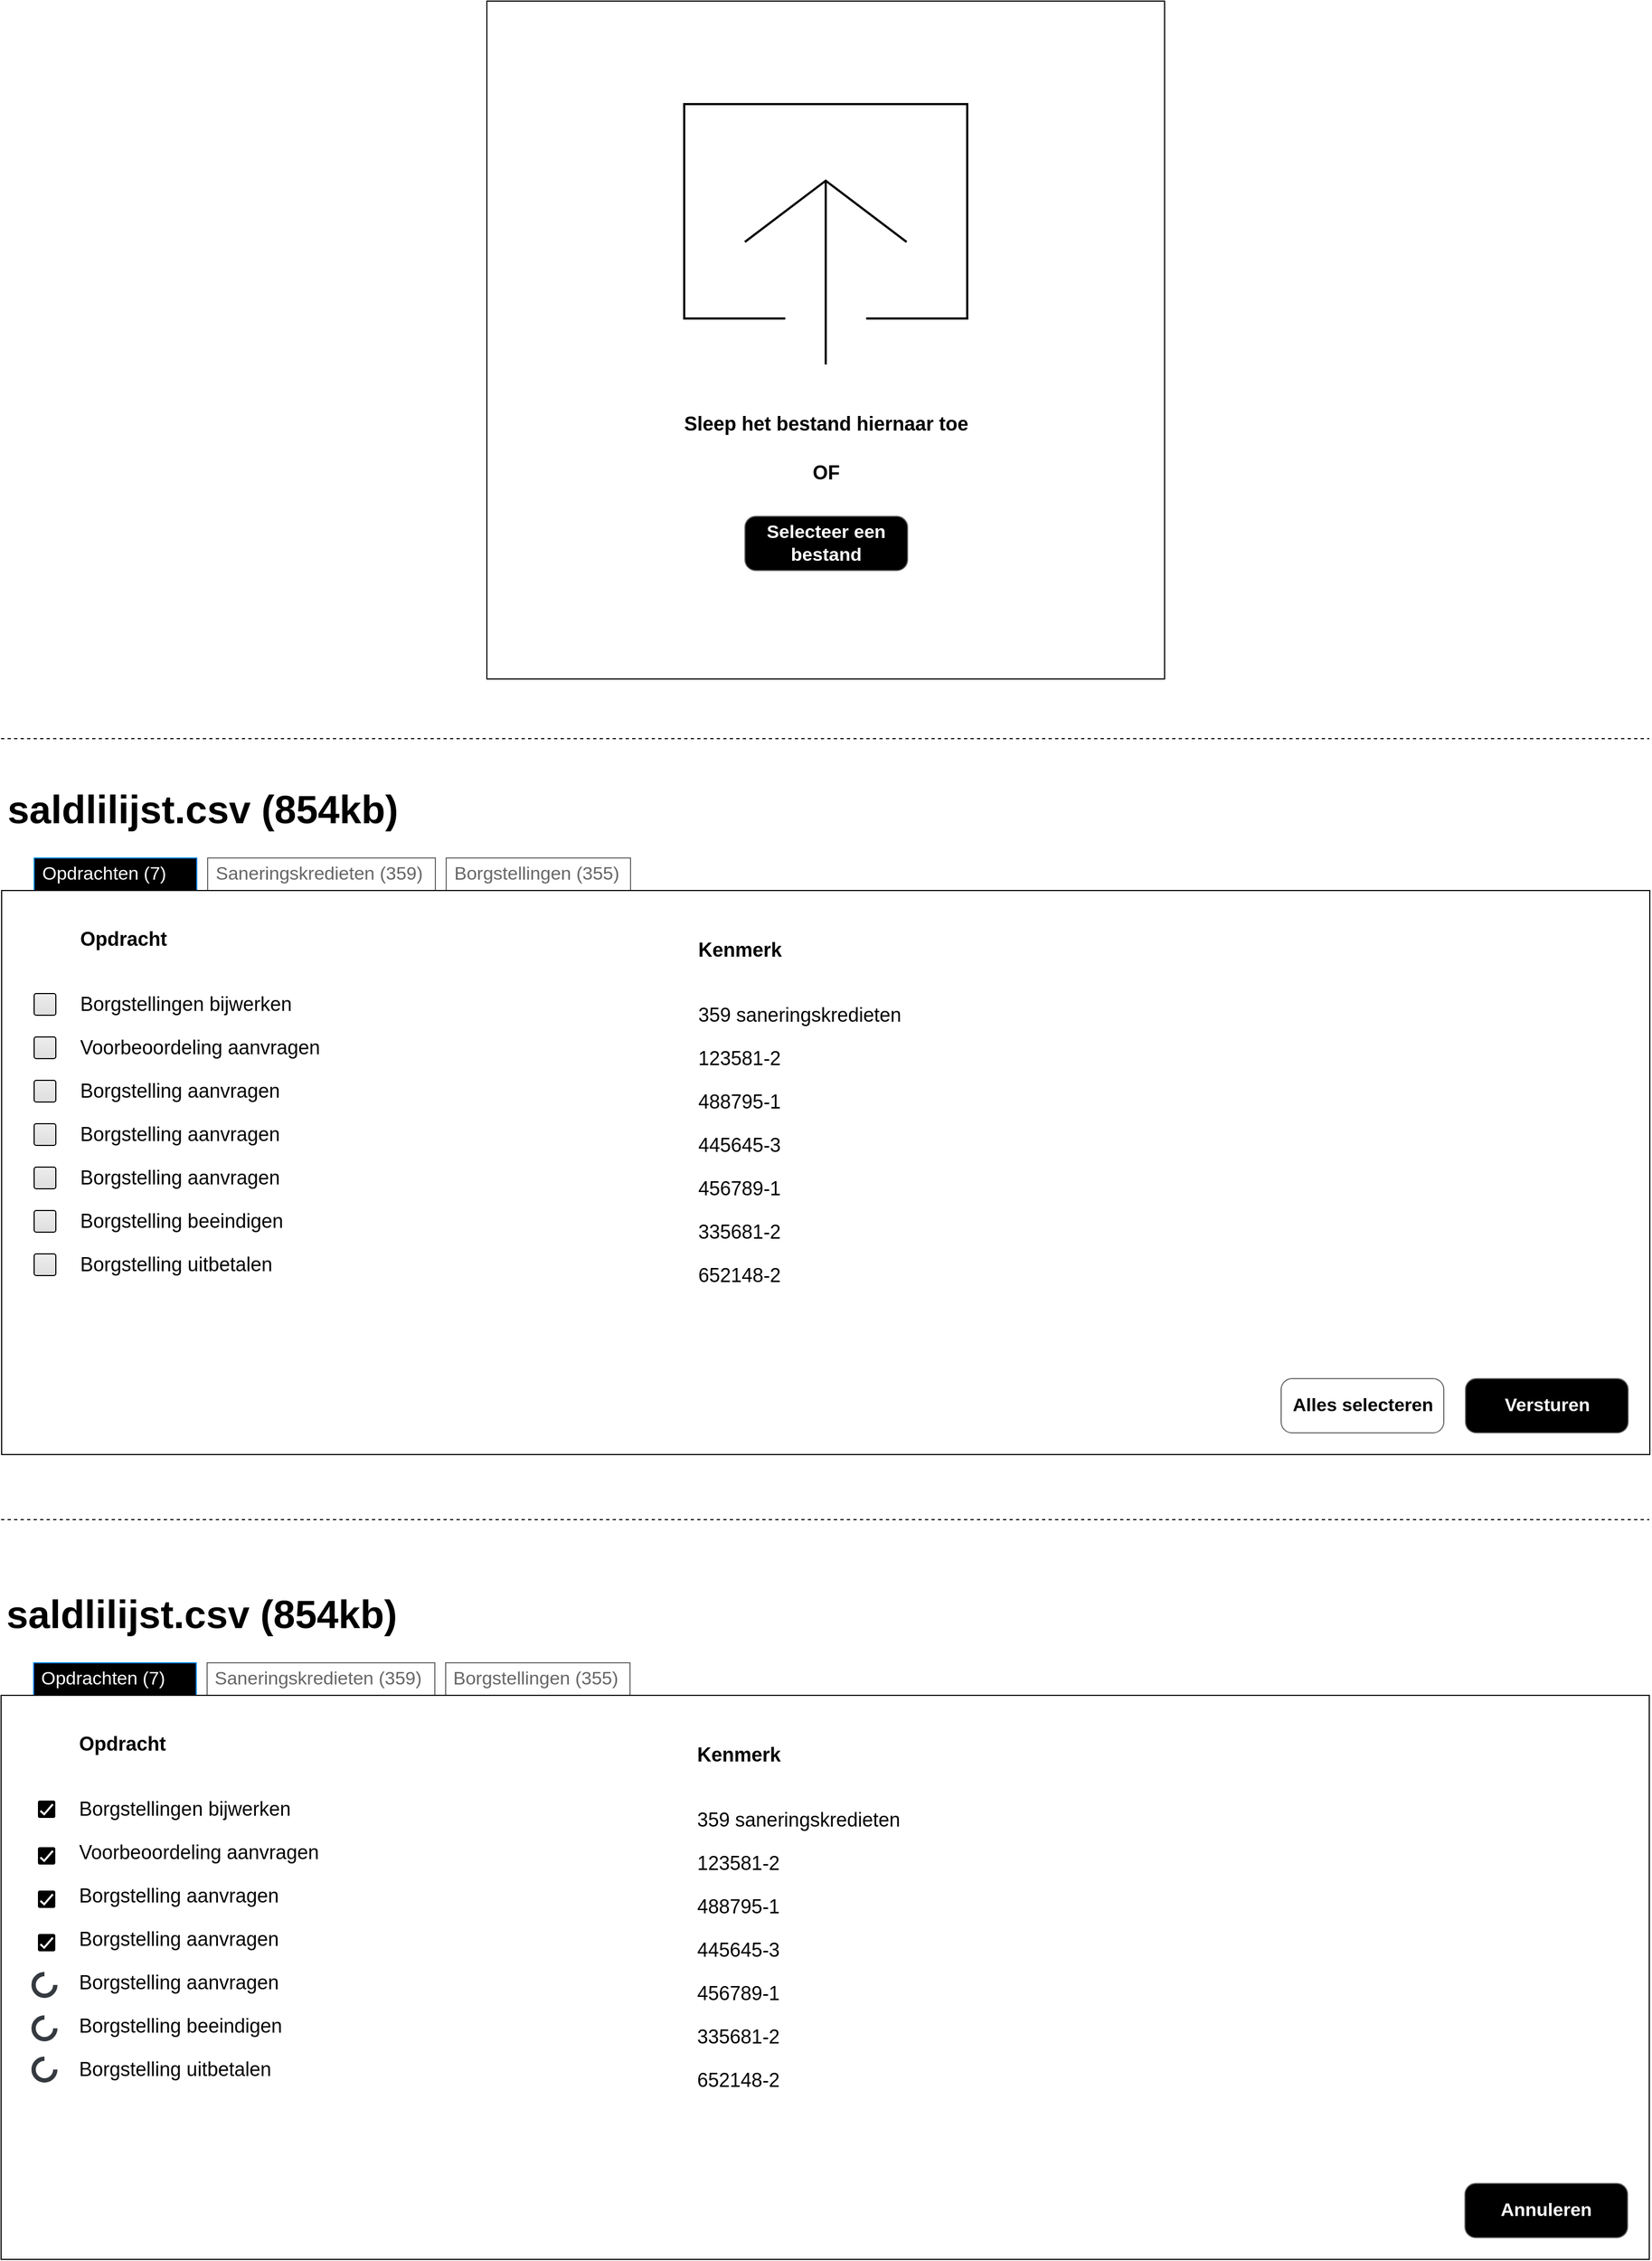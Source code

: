 <mxfile version="17.4.2" type="device"><diagram id="e4IfFJVv7zucdPApFURS" name="scherm"><mxGraphModel dx="3342" dy="1985" grid="1" gridSize="10" guides="1" tooltips="1" connect="1" arrows="1" fold="1" page="1" pageScale="1" pageWidth="1600" pageHeight="2200" math="0" shadow="0"><root><mxCell id="0"/><mxCell id="1" style="locked=1;" parent="0"/><object label="ui" id="9mNf74OMPDDbDjeafUrl-1"><mxCell style="" parent="0"/></object><mxCell id="NTjvxClBsi0WHWYHRgHP-1" value="" style="group" parent="9mNf74OMPDDbDjeafUrl-1" vertex="1" connectable="0"><mxGeometry x="488" y="40" width="625" height="625" as="geometry"/></mxCell><UserObject label="" id="9mNf74OMPDDbDjeafUrl-5"><mxCell style="whiteSpace=wrap;html=1;aspect=fixed;strokeColor=#000000;" parent="NTjvxClBsi0WHWYHRgHP-1" vertex="1"><mxGeometry width="625" height="625" as="geometry"/></mxCell></UserObject><mxCell id="9mNf74OMPDDbDjeafUrl-4" value="" style="html=1;verticalLabelPosition=bottom;align=center;labelBackgroundColor=#ffffff;verticalAlign=top;strokeWidth=2;strokeColor=#000000;shadow=0;dashed=0;shape=mxgraph.ios7.icons.up;" parent="NTjvxClBsi0WHWYHRgHP-1" vertex="1"><mxGeometry x="182" y="95" width="261" height="240" as="geometry"/></mxCell><mxCell id="9mNf74OMPDDbDjeafUrl-8" value="&lt;h1&gt;&lt;font style=&quot;font-size: 18px&quot;&gt;Sleep het bestand hiernaar toe&lt;/font&gt;&lt;/h1&gt;&lt;h1&gt;&lt;font style=&quot;font-size: 18px&quot;&gt;OF&lt;/font&gt;&lt;/h1&gt;" style="text;html=1;strokeColor=none;fillColor=none;align=center;verticalAlign=middle;whiteSpace=wrap;rounded=0;" parent="NTjvxClBsi0WHWYHRgHP-1" vertex="1"><mxGeometry x="62.5" y="365" width="500" height="90" as="geometry"/></mxCell><mxCell id="9mNf74OMPDDbDjeafUrl-9" value="Selecteer een bestand" style="strokeWidth=1;shadow=0;dashed=0;align=center;html=1;shape=mxgraph.mockup.buttons.button;strokeColor=#666666;fontColor=#ffffff;mainText=;buttonStyle=round;fontSize=17;fontStyle=1;fillColor=#000000;whiteSpace=wrap;fontFamily=Helvetica;" parent="NTjvxClBsi0WHWYHRgHP-1" vertex="1"><mxGeometry x="238" y="475" width="150" height="50" as="geometry"/></mxCell><mxCell id="jeGlVS-qpbr-wrthI1t8-1" value="" style="group" parent="9mNf74OMPDDbDjeafUrl-1" vertex="1" connectable="0"><mxGeometry x="40.5" y="750" width="1520" height="630" as="geometry"/></mxCell><mxCell id="jeGlVS-qpbr-wrthI1t8-2" value="" style="group" parent="jeGlVS-qpbr-wrthI1t8-1" vertex="1" connectable="0"><mxGeometry y="80" width="1520" height="550" as="geometry"/></mxCell><mxCell id="jeGlVS-qpbr-wrthI1t8-3" value="Saneringskredieten (359)" style="strokeWidth=1;shadow=0;dashed=0;align=center;html=1;shape=mxgraph.mockup.forms.uRect;fontSize=17;fontColor=#666666;align=left;spacingLeft=5;strokeColor=#666666;fontFamily=Helvetica;" parent="jeGlVS-qpbr-wrthI1t8-2" vertex="1"><mxGeometry x="190" width="210" height="30" as="geometry"/></mxCell><mxCell id="jeGlVS-qpbr-wrthI1t8-4" value="Opdrachten (7)" style="strokeWidth=1;shadow=0;dashed=0;align=center;html=1;shape=mxgraph.mockup.forms.uRect;fontSize=17;fontColor=#ffffff;align=left;spacingLeft=5;strokeColor=#008cff;fillColor=#000000;fontFamily=Helvetica;" parent="jeGlVS-qpbr-wrthI1t8-2" vertex="1"><mxGeometry x="30" width="150" height="30" as="geometry"/></mxCell><mxCell id="jeGlVS-qpbr-wrthI1t8-5" value="Borgstellingen (355)" style="strokeWidth=1;shadow=0;dashed=0;align=center;html=1;shape=mxgraph.mockup.forms.uRect;fontSize=17;fontColor=#666666;align=left;spacingLeft=5;strokeColor=#666666;fontFamily=Helvetica;" parent="jeGlVS-qpbr-wrthI1t8-2" vertex="1"><mxGeometry x="410" width="170" height="30" as="geometry"/></mxCell><mxCell id="jeGlVS-qpbr-wrthI1t8-6" value="" style="rounded=0;whiteSpace=wrap;html=1;fontFamily=Helvetica;fontSize=18;strokeColor=#000000;" parent="jeGlVS-qpbr-wrthI1t8-2" vertex="1"><mxGeometry y="30" width="1520" height="520" as="geometry"/></mxCell><mxCell id="jeGlVS-qpbr-wrthI1t8-7" value="&lt;h1&gt;saldlilijst.csv (854kb)&lt;/h1&gt;" style="text;html=1;strokeColor=none;fillColor=none;spacing=5;spacingTop=-20;whiteSpace=wrap;overflow=hidden;rounded=0;fontFamily=Helvetica;fontSize=18;" parent="jeGlVS-qpbr-wrthI1t8-1" vertex="1"><mxGeometry width="1030" height="80" as="geometry"/></mxCell><mxCell id="jeGlVS-qpbr-wrthI1t8-8" value="" style="group" parent="jeGlVS-qpbr-wrthI1t8-1" vertex="1" connectable="0"><mxGeometry x="30" y="360" width="710" height="40" as="geometry"/></mxCell><mxCell id="jeGlVS-qpbr-wrthI1t8-9" value="" style="html=1;shadow=0;dashed=0;shape=mxgraph.bootstrap.checkbox2;labelPosition=right;verticalLabelPosition=middle;align=left;verticalAlign=middle;gradientColor=#DEDEDE;fillColor=#EDEDED;checked=0;spacing=5;checkedFill=#0085FC;checkedStroke=#ffffff;sketch=0;fontFamily=Helvetica;fontSize=18;strokeColor=#000000;" parent="jeGlVS-qpbr-wrthI1t8-8" vertex="1"><mxGeometry y="5" width="20" height="20" as="geometry"/></mxCell><mxCell id="jeGlVS-qpbr-wrthI1t8-10" value="Borgstelling aanvragen" style="text;html=1;strokeColor=none;fillColor=none;align=left;verticalAlign=middle;whiteSpace=wrap;rounded=0;fontFamily=Helvetica;fontSize=18;" parent="jeGlVS-qpbr-wrthI1t8-8" vertex="1"><mxGeometry x="40" width="330" height="30" as="geometry"/></mxCell><mxCell id="jeGlVS-qpbr-wrthI1t8-11" value="456789-1" style="text;html=1;strokeColor=none;fillColor=none;align=left;verticalAlign=middle;whiteSpace=wrap;rounded=0;fontFamily=Helvetica;fontSize=18;" parent="jeGlVS-qpbr-wrthI1t8-8" vertex="1"><mxGeometry x="610" y="10" width="100" height="30" as="geometry"/></mxCell><mxCell id="jeGlVS-qpbr-wrthI1t8-12" value="" style="group" parent="jeGlVS-qpbr-wrthI1t8-1" vertex="1" connectable="0"><mxGeometry x="70" y="140" width="670" height="40" as="geometry"/></mxCell><mxCell id="jeGlVS-qpbr-wrthI1t8-13" value="&lt;b&gt;Opdracht&lt;/b&gt;" style="text;html=1;strokeColor=none;fillColor=none;align=left;verticalAlign=middle;whiteSpace=wrap;rounded=0;fontFamily=Helvetica;fontSize=18;" parent="jeGlVS-qpbr-wrthI1t8-12" vertex="1"><mxGeometry width="330" height="30" as="geometry"/></mxCell><mxCell id="jeGlVS-qpbr-wrthI1t8-14" value="&lt;b&gt;Kenmerk&lt;/b&gt;" style="text;html=1;strokeColor=none;fillColor=none;align=left;verticalAlign=middle;whiteSpace=wrap;rounded=0;fontFamily=Helvetica;fontSize=18;" parent="jeGlVS-qpbr-wrthI1t8-12" vertex="1"><mxGeometry x="570" y="10" width="100" height="30" as="geometry"/></mxCell><mxCell id="jeGlVS-qpbr-wrthI1t8-15" value="" style="group" parent="jeGlVS-qpbr-wrthI1t8-1" vertex="1" connectable="0"><mxGeometry x="30" y="240" width="710" height="40" as="geometry"/></mxCell><mxCell id="jeGlVS-qpbr-wrthI1t8-16" value="" style="html=1;shadow=0;dashed=0;shape=mxgraph.bootstrap.checkbox2;labelPosition=right;verticalLabelPosition=middle;align=left;verticalAlign=middle;gradientColor=#DEDEDE;fillColor=#EDEDED;checked=0;spacing=5;checkedFill=#0085FC;checkedStroke=#ffffff;sketch=0;fontFamily=Helvetica;fontSize=18;strokeColor=#000000;" parent="jeGlVS-qpbr-wrthI1t8-15" vertex="1"><mxGeometry y="5" width="20" height="20" as="geometry"/></mxCell><mxCell id="jeGlVS-qpbr-wrthI1t8-17" value="Voorbeoordeling aanvragen" style="text;html=1;strokeColor=none;fillColor=none;align=left;verticalAlign=middle;whiteSpace=wrap;rounded=0;fontFamily=Helvetica;fontSize=18;" parent="jeGlVS-qpbr-wrthI1t8-15" vertex="1"><mxGeometry x="40" width="330" height="30" as="geometry"/></mxCell><mxCell id="jeGlVS-qpbr-wrthI1t8-18" value="123581-2" style="text;html=1;strokeColor=none;fillColor=none;align=left;verticalAlign=middle;whiteSpace=wrap;rounded=0;fontFamily=Helvetica;fontSize=18;" parent="jeGlVS-qpbr-wrthI1t8-15" vertex="1"><mxGeometry x="610" y="10" width="100" height="30" as="geometry"/></mxCell><mxCell id="jeGlVS-qpbr-wrthI1t8-19" value="" style="group" parent="jeGlVS-qpbr-wrthI1t8-1" vertex="1" connectable="0"><mxGeometry x="30" y="280" width="710" height="40" as="geometry"/></mxCell><mxCell id="jeGlVS-qpbr-wrthI1t8-20" value="" style="html=1;shadow=0;dashed=0;shape=mxgraph.bootstrap.checkbox2;labelPosition=right;verticalLabelPosition=middle;align=left;verticalAlign=middle;gradientColor=#DEDEDE;fillColor=#EDEDED;checked=0;spacing=5;checkedFill=#0085FC;checkedStroke=#ffffff;sketch=0;fontFamily=Helvetica;fontSize=18;strokeColor=#000000;" parent="jeGlVS-qpbr-wrthI1t8-19" vertex="1"><mxGeometry y="5" width="20" height="20" as="geometry"/></mxCell><mxCell id="jeGlVS-qpbr-wrthI1t8-21" value="Borgstelling aanvragen" style="text;html=1;strokeColor=none;fillColor=none;align=left;verticalAlign=middle;whiteSpace=wrap;rounded=0;fontFamily=Helvetica;fontSize=18;" parent="jeGlVS-qpbr-wrthI1t8-19" vertex="1"><mxGeometry x="40" width="330" height="30" as="geometry"/></mxCell><mxCell id="jeGlVS-qpbr-wrthI1t8-22" value="488795-1" style="text;html=1;strokeColor=none;fillColor=none;align=left;verticalAlign=middle;whiteSpace=wrap;rounded=0;fontFamily=Helvetica;fontSize=18;" parent="jeGlVS-qpbr-wrthI1t8-19" vertex="1"><mxGeometry x="610" y="10" width="100" height="30" as="geometry"/></mxCell><mxCell id="jeGlVS-qpbr-wrthI1t8-23" value="" style="group" parent="jeGlVS-qpbr-wrthI1t8-1" vertex="1" connectable="0"><mxGeometry x="30" y="200" width="820" height="40" as="geometry"/></mxCell><mxCell id="jeGlVS-qpbr-wrthI1t8-24" value="" style="html=1;shadow=0;dashed=0;shape=mxgraph.bootstrap.checkbox2;labelPosition=right;verticalLabelPosition=middle;align=left;verticalAlign=middle;gradientColor=#DEDEDE;fillColor=#EDEDED;checked=0;spacing=5;checkedFill=#0085FC;checkedStroke=#ffffff;sketch=0;fontFamily=Helvetica;fontSize=18;strokeColor=#000000;" parent="jeGlVS-qpbr-wrthI1t8-23" vertex="1"><mxGeometry y="5" width="20" height="20" as="geometry"/></mxCell><mxCell id="jeGlVS-qpbr-wrthI1t8-25" value="Borgstellingen bijwerken" style="text;html=1;strokeColor=none;fillColor=none;align=left;verticalAlign=middle;whiteSpace=wrap;rounded=0;fontFamily=Helvetica;fontSize=18;" parent="jeGlVS-qpbr-wrthI1t8-23" vertex="1"><mxGeometry x="40" width="330" height="30" as="geometry"/></mxCell><mxCell id="jeGlVS-qpbr-wrthI1t8-26" value="359 saneringskredieten" style="text;html=1;strokeColor=none;fillColor=none;align=left;verticalAlign=middle;whiteSpace=wrap;rounded=0;fontFamily=Helvetica;fontSize=18;" parent="jeGlVS-qpbr-wrthI1t8-23" vertex="1"><mxGeometry x="610" y="10" width="210" height="30" as="geometry"/></mxCell><mxCell id="jeGlVS-qpbr-wrthI1t8-27" value="" style="group" parent="jeGlVS-qpbr-wrthI1t8-1" vertex="1" connectable="0"><mxGeometry x="30" y="400" width="710" height="40" as="geometry"/></mxCell><mxCell id="jeGlVS-qpbr-wrthI1t8-28" value="" style="html=1;shadow=0;dashed=0;shape=mxgraph.bootstrap.checkbox2;labelPosition=right;verticalLabelPosition=middle;align=left;verticalAlign=middle;gradientColor=#DEDEDE;fillColor=#EDEDED;checked=0;spacing=5;checkedFill=#0085FC;checkedStroke=#ffffff;sketch=0;fontFamily=Helvetica;fontSize=18;strokeColor=#000000;" parent="jeGlVS-qpbr-wrthI1t8-27" vertex="1"><mxGeometry y="5" width="20" height="20" as="geometry"/></mxCell><mxCell id="jeGlVS-qpbr-wrthI1t8-29" value="Borgstelling beeindigen" style="text;html=1;strokeColor=none;fillColor=none;align=left;verticalAlign=middle;whiteSpace=wrap;rounded=0;fontFamily=Helvetica;fontSize=18;" parent="jeGlVS-qpbr-wrthI1t8-27" vertex="1"><mxGeometry x="40" width="330" height="30" as="geometry"/></mxCell><mxCell id="jeGlVS-qpbr-wrthI1t8-30" value="335681-2" style="text;html=1;strokeColor=none;fillColor=none;align=left;verticalAlign=middle;whiteSpace=wrap;rounded=0;fontFamily=Helvetica;fontSize=18;" parent="jeGlVS-qpbr-wrthI1t8-27" vertex="1"><mxGeometry x="610" y="10" width="100" height="30" as="geometry"/></mxCell><mxCell id="jeGlVS-qpbr-wrthI1t8-31" value="" style="group" parent="jeGlVS-qpbr-wrthI1t8-1" vertex="1" connectable="0"><mxGeometry x="30" y="440" width="710" height="40" as="geometry"/></mxCell><mxCell id="jeGlVS-qpbr-wrthI1t8-32" value="" style="html=1;shadow=0;dashed=0;shape=mxgraph.bootstrap.checkbox2;labelPosition=right;verticalLabelPosition=middle;align=left;verticalAlign=middle;gradientColor=#DEDEDE;fillColor=#EDEDED;checked=0;spacing=5;checkedFill=#0085FC;checkedStroke=#ffffff;sketch=0;fontFamily=Helvetica;fontSize=18;strokeColor=#000000;" parent="jeGlVS-qpbr-wrthI1t8-31" vertex="1"><mxGeometry y="5" width="20" height="20" as="geometry"/></mxCell><mxCell id="jeGlVS-qpbr-wrthI1t8-33" value="Borgstelling uitbetalen" style="text;html=1;strokeColor=none;fillColor=none;align=left;verticalAlign=middle;whiteSpace=wrap;rounded=0;fontFamily=Helvetica;fontSize=18;" parent="jeGlVS-qpbr-wrthI1t8-31" vertex="1"><mxGeometry x="40" width="330" height="30" as="geometry"/></mxCell><mxCell id="jeGlVS-qpbr-wrthI1t8-34" value="652148-2" style="text;html=1;strokeColor=none;fillColor=none;align=left;verticalAlign=middle;whiteSpace=wrap;rounded=0;fontFamily=Helvetica;fontSize=18;" parent="jeGlVS-qpbr-wrthI1t8-31" vertex="1"><mxGeometry x="610" y="10" width="100" height="30" as="geometry"/></mxCell><mxCell id="jeGlVS-qpbr-wrthI1t8-35" value="" style="group" parent="jeGlVS-qpbr-wrthI1t8-1" vertex="1" connectable="0"><mxGeometry x="30" y="320" width="710" height="40" as="geometry"/></mxCell><mxCell id="jeGlVS-qpbr-wrthI1t8-36" value="" style="html=1;shadow=0;dashed=0;shape=mxgraph.bootstrap.checkbox2;labelPosition=right;verticalLabelPosition=middle;align=left;verticalAlign=middle;gradientColor=#DEDEDE;fillColor=#EDEDED;checked=0;spacing=5;checkedFill=#0085FC;checkedStroke=#ffffff;sketch=0;fontFamily=Helvetica;fontSize=18;strokeColor=#000000;" parent="jeGlVS-qpbr-wrthI1t8-35" vertex="1"><mxGeometry y="5" width="20" height="20" as="geometry"/></mxCell><mxCell id="jeGlVS-qpbr-wrthI1t8-37" value="Borgstelling aanvragen" style="text;html=1;strokeColor=none;fillColor=none;align=left;verticalAlign=middle;whiteSpace=wrap;rounded=0;fontFamily=Helvetica;fontSize=18;" parent="jeGlVS-qpbr-wrthI1t8-35" vertex="1"><mxGeometry x="40" width="330" height="30" as="geometry"/></mxCell><mxCell id="jeGlVS-qpbr-wrthI1t8-38" value="445645-3" style="text;html=1;strokeColor=none;fillColor=none;align=left;verticalAlign=middle;whiteSpace=wrap;rounded=0;fontFamily=Helvetica;fontSize=18;" parent="jeGlVS-qpbr-wrthI1t8-35" vertex="1"><mxGeometry x="610" y="10" width="100" height="30" as="geometry"/></mxCell><mxCell id="jeGlVS-qpbr-wrthI1t8-39" value="" style="group" parent="jeGlVS-qpbr-wrthI1t8-1" vertex="1" connectable="0"><mxGeometry x="1180" y="560" width="320" height="50" as="geometry"/></mxCell><mxCell id="jeGlVS-qpbr-wrthI1t8-40" value="Versturen" style="strokeWidth=1;shadow=0;dashed=0;align=center;html=1;shape=mxgraph.mockup.buttons.button;strokeColor=#666666;fontColor=#ffffff;mainText=;buttonStyle=round;fontSize=17;fontStyle=1;fillColor=#000000;whiteSpace=wrap;fontFamily=Helvetica;" parent="jeGlVS-qpbr-wrthI1t8-39" vertex="1"><mxGeometry x="170" width="150" height="50" as="geometry"/></mxCell><mxCell id="jeGlVS-qpbr-wrthI1t8-41" value="Alles selecteren" style="strokeWidth=1;shadow=0;dashed=0;align=center;html=1;shape=mxgraph.mockup.buttons.button;strokeColor=#666666;fontColor=#000000;mainText=;buttonStyle=round;fontSize=17;fontStyle=1;fillColor=#ffffff;whiteSpace=wrap;fontFamily=Helvetica;" parent="jeGlVS-qpbr-wrthI1t8-39" vertex="1"><mxGeometry width="150" height="50" as="geometry"/></mxCell><mxCell id="jeGlVS-qpbr-wrthI1t8-42" value="" style="group" parent="9mNf74OMPDDbDjeafUrl-1" vertex="1" connectable="0"><mxGeometry x="40" y="1492" width="1520" height="630" as="geometry"/></mxCell><mxCell id="jeGlVS-qpbr-wrthI1t8-43" value="" style="group" parent="jeGlVS-qpbr-wrthI1t8-42" vertex="1" connectable="0"><mxGeometry y="80" width="1520" height="550" as="geometry"/></mxCell><mxCell id="jeGlVS-qpbr-wrthI1t8-44" value="Saneringskredieten (359)" style="strokeWidth=1;shadow=0;dashed=0;align=center;html=1;shape=mxgraph.mockup.forms.uRect;fontSize=17;fontColor=#666666;align=left;spacingLeft=5;strokeColor=#666666;fontFamily=Helvetica;" parent="jeGlVS-qpbr-wrthI1t8-43" vertex="1"><mxGeometry x="190" width="210" height="30" as="geometry"/></mxCell><mxCell id="jeGlVS-qpbr-wrthI1t8-45" value="Opdrachten (7)" style="strokeWidth=1;shadow=0;dashed=0;align=center;html=1;shape=mxgraph.mockup.forms.uRect;fontSize=17;fontColor=#ffffff;align=left;spacingLeft=5;strokeColor=#008cff;fillColor=#000000;fontFamily=Helvetica;" parent="jeGlVS-qpbr-wrthI1t8-43" vertex="1"><mxGeometry x="30" width="150" height="30" as="geometry"/></mxCell><mxCell id="jeGlVS-qpbr-wrthI1t8-46" value="Borgstellingen (355)" style="strokeWidth=1;shadow=0;dashed=0;align=center;html=1;shape=mxgraph.mockup.forms.uRect;fontSize=17;fontColor=#666666;align=left;spacingLeft=5;strokeColor=#666666;fontFamily=Helvetica;" parent="jeGlVS-qpbr-wrthI1t8-43" vertex="1"><mxGeometry x="410" width="170" height="30" as="geometry"/></mxCell><mxCell id="jeGlVS-qpbr-wrthI1t8-47" value="" style="rounded=0;whiteSpace=wrap;html=1;fontFamily=Helvetica;fontSize=18;strokeColor=#000000;" parent="jeGlVS-qpbr-wrthI1t8-43" vertex="1"><mxGeometry y="30" width="1520" height="520" as="geometry"/></mxCell><mxCell id="gNEZ07mbXIWKoNX3SfUv-4" value="" style="html=1;shadow=0;dashed=0;shape=mxgraph.basic.arc;startAngle=0.25;endAngle=1;strokeWidth=4;strokeColor=#343A40;fontFamily=Helvetica;fontSize=14;" parent="jeGlVS-qpbr-wrthI1t8-43" vertex="1"><mxGeometry x="30" y="365" width="20" height="20" as="geometry"/></mxCell><mxCell id="gNEZ07mbXIWKoNX3SfUv-5" value="" style="html=1;shadow=0;dashed=0;shape=mxgraph.basic.arc;startAngle=0.25;endAngle=1;strokeWidth=4;strokeColor=#343A40;fontFamily=Helvetica;fontSize=14;" parent="jeGlVS-qpbr-wrthI1t8-43" vertex="1"><mxGeometry x="30" y="327" width="20" height="20" as="geometry"/></mxCell><mxCell id="gNEZ07mbXIWKoNX3SfUv-6" value="" style="html=1;shadow=0;dashed=0;shape=mxgraph.basic.arc;startAngle=0.25;endAngle=1;strokeWidth=4;strokeColor=#343A40;fontFamily=Helvetica;fontSize=14;" parent="jeGlVS-qpbr-wrthI1t8-43" vertex="1"><mxGeometry x="30" y="287" width="20" height="20" as="geometry"/></mxCell><mxCell id="gNEZ07mbXIWKoNX3SfUv-9" value="Borgstelling uitbetalen" style="text;html=1;strokeColor=none;fillColor=none;align=left;verticalAlign=middle;whiteSpace=wrap;rounded=0;fontFamily=Helvetica;fontSize=18;" parent="jeGlVS-qpbr-wrthI1t8-43" vertex="1"><mxGeometry x="70" y="360" width="330" height="30" as="geometry"/></mxCell><mxCell id="gNEZ07mbXIWKoNX3SfUv-11" value="" style="dashed=0;labelPosition=right;align=left;shape=mxgraph.gmdl.checkbox;strokeColor=none;fillColor=#000000;strokeWidth=2;aspect=fixed;sketch=0;fontFamily=Helvetica;fontSize=14;" parent="jeGlVS-qpbr-wrthI1t8-43" vertex="1"><mxGeometry x="34" y="127" width="16" height="16" as="geometry"/></mxCell><mxCell id="gNEZ07mbXIWKoNX3SfUv-14" value="" style="dashed=0;labelPosition=right;align=left;shape=mxgraph.gmdl.checkbox;strokeColor=none;fillColor=#000000;strokeWidth=2;aspect=fixed;sketch=0;fontFamily=Helvetica;fontSize=14;" parent="jeGlVS-qpbr-wrthI1t8-43" vertex="1"><mxGeometry x="34" y="170" width="16" height="16" as="geometry"/></mxCell><mxCell id="gNEZ07mbXIWKoNX3SfUv-15" value="" style="dashed=0;labelPosition=right;align=left;shape=mxgraph.gmdl.checkbox;strokeColor=none;fillColor=#000000;strokeWidth=2;aspect=fixed;sketch=0;fontFamily=Helvetica;fontSize=14;" parent="jeGlVS-qpbr-wrthI1t8-43" vertex="1"><mxGeometry x="34" y="210" width="16" height="16" as="geometry"/></mxCell><mxCell id="gNEZ07mbXIWKoNX3SfUv-16" value="" style="dashed=0;labelPosition=right;align=left;shape=mxgraph.gmdl.checkbox;strokeColor=none;fillColor=#000000;strokeWidth=2;aspect=fixed;sketch=0;fontFamily=Helvetica;fontSize=14;" parent="jeGlVS-qpbr-wrthI1t8-43" vertex="1"><mxGeometry x="34" y="250" width="16" height="16" as="geometry"/></mxCell><mxCell id="jeGlVS-qpbr-wrthI1t8-48" value="&lt;h1&gt;saldlilijst.csv (854kb)&lt;/h1&gt;" style="text;html=1;strokeColor=none;fillColor=none;spacing=5;spacingTop=-20;whiteSpace=wrap;overflow=hidden;rounded=0;fontFamily=Helvetica;fontSize=18;" parent="jeGlVS-qpbr-wrthI1t8-42" vertex="1"><mxGeometry width="1030" height="80" as="geometry"/></mxCell><mxCell id="jeGlVS-qpbr-wrthI1t8-53" value="" style="group" parent="jeGlVS-qpbr-wrthI1t8-42" vertex="1" connectable="0"><mxGeometry x="70" y="140" width="670" height="40" as="geometry"/></mxCell><mxCell id="jeGlVS-qpbr-wrthI1t8-54" value="&lt;b&gt;Opdracht&lt;/b&gt;" style="text;html=1;strokeColor=none;fillColor=none;align=left;verticalAlign=middle;whiteSpace=wrap;rounded=0;fontFamily=Helvetica;fontSize=18;" parent="jeGlVS-qpbr-wrthI1t8-53" vertex="1"><mxGeometry width="330" height="30" as="geometry"/></mxCell><mxCell id="jeGlVS-qpbr-wrthI1t8-55" value="&lt;b&gt;Kenmerk&lt;/b&gt;" style="text;html=1;strokeColor=none;fillColor=none;align=left;verticalAlign=middle;whiteSpace=wrap;rounded=0;fontFamily=Helvetica;fontSize=18;" parent="jeGlVS-qpbr-wrthI1t8-53" vertex="1"><mxGeometry x="570" y="10" width="100" height="30" as="geometry"/></mxCell><mxCell id="jeGlVS-qpbr-wrthI1t8-81" value="Annuleren" style="strokeWidth=1;shadow=0;dashed=0;align=center;html=1;shape=mxgraph.mockup.buttons.button;strokeColor=#666666;fontColor=#ffffff;mainText=;buttonStyle=round;fontSize=17;fontStyle=1;fillColor=#000000;whiteSpace=wrap;fontFamily=Helvetica;" parent="jeGlVS-qpbr-wrthI1t8-42" vertex="1"><mxGeometry x="1350" y="560" width="150" height="50" as="geometry"/></mxCell><mxCell id="jeGlVS-qpbr-wrthI1t8-66" value="Borgstellingen bijwerken" style="text;html=1;strokeColor=none;fillColor=none;align=left;verticalAlign=middle;whiteSpace=wrap;rounded=0;fontFamily=Helvetica;fontSize=18;" parent="jeGlVS-qpbr-wrthI1t8-42" vertex="1"><mxGeometry x="70" y="200" width="330" height="30" as="geometry"/></mxCell><mxCell id="jeGlVS-qpbr-wrthI1t8-67" value="359 saneringskredieten" style="text;html=1;strokeColor=none;fillColor=none;align=left;verticalAlign=middle;whiteSpace=wrap;rounded=0;fontFamily=Helvetica;fontSize=18;" parent="jeGlVS-qpbr-wrthI1t8-42" vertex="1"><mxGeometry x="640" y="210" width="210" height="30" as="geometry"/></mxCell><mxCell id="jeGlVS-qpbr-wrthI1t8-75" value="652148-2" style="text;html=1;strokeColor=none;fillColor=none;align=left;verticalAlign=middle;whiteSpace=wrap;rounded=0;fontFamily=Helvetica;fontSize=18;" parent="jeGlVS-qpbr-wrthI1t8-42" vertex="1"><mxGeometry x="640" y="450" width="100" height="30" as="geometry"/></mxCell><mxCell id="jeGlVS-qpbr-wrthI1t8-70" value="Borgstelling beeindigen" style="text;html=1;strokeColor=none;fillColor=none;align=left;verticalAlign=middle;whiteSpace=wrap;rounded=0;fontFamily=Helvetica;fontSize=18;" parent="jeGlVS-qpbr-wrthI1t8-42" vertex="1"><mxGeometry x="70" y="400" width="330" height="30" as="geometry"/></mxCell><mxCell id="jeGlVS-qpbr-wrthI1t8-71" value="335681-2" style="text;html=1;strokeColor=none;fillColor=none;align=left;verticalAlign=middle;whiteSpace=wrap;rounded=0;fontFamily=Helvetica;fontSize=18;" parent="jeGlVS-qpbr-wrthI1t8-42" vertex="1"><mxGeometry x="640" y="410" width="100" height="30" as="geometry"/></mxCell><mxCell id="jeGlVS-qpbr-wrthI1t8-51" value="Borgstelling aanvragen" style="text;html=1;strokeColor=none;fillColor=none;align=left;verticalAlign=middle;whiteSpace=wrap;rounded=0;fontFamily=Helvetica;fontSize=18;" parent="jeGlVS-qpbr-wrthI1t8-42" vertex="1"><mxGeometry x="70" y="360" width="330" height="30" as="geometry"/></mxCell><mxCell id="jeGlVS-qpbr-wrthI1t8-52" value="456789-1" style="text;html=1;strokeColor=none;fillColor=none;align=left;verticalAlign=middle;whiteSpace=wrap;rounded=0;fontFamily=Helvetica;fontSize=18;" parent="jeGlVS-qpbr-wrthI1t8-42" vertex="1"><mxGeometry x="640" y="370" width="100" height="30" as="geometry"/></mxCell><mxCell id="jeGlVS-qpbr-wrthI1t8-78" value="Borgstelling aanvragen" style="text;html=1;strokeColor=none;fillColor=none;align=left;verticalAlign=middle;whiteSpace=wrap;rounded=0;fontFamily=Helvetica;fontSize=18;" parent="jeGlVS-qpbr-wrthI1t8-42" vertex="1"><mxGeometry x="70" y="320" width="330" height="30" as="geometry"/></mxCell><mxCell id="jeGlVS-qpbr-wrthI1t8-79" value="445645-3" style="text;html=1;strokeColor=none;fillColor=none;align=left;verticalAlign=middle;whiteSpace=wrap;rounded=0;fontFamily=Helvetica;fontSize=18;" parent="jeGlVS-qpbr-wrthI1t8-42" vertex="1"><mxGeometry x="640" y="330" width="100" height="30" as="geometry"/></mxCell><mxCell id="jeGlVS-qpbr-wrthI1t8-62" value="Borgstelling aanvragen" style="text;html=1;strokeColor=none;fillColor=none;align=left;verticalAlign=middle;whiteSpace=wrap;rounded=0;fontFamily=Helvetica;fontSize=18;" parent="jeGlVS-qpbr-wrthI1t8-42" vertex="1"><mxGeometry x="70" y="280" width="330" height="30" as="geometry"/></mxCell><mxCell id="jeGlVS-qpbr-wrthI1t8-63" value="488795-1" style="text;html=1;strokeColor=none;fillColor=none;align=left;verticalAlign=middle;whiteSpace=wrap;rounded=0;fontFamily=Helvetica;fontSize=18;" parent="jeGlVS-qpbr-wrthI1t8-42" vertex="1"><mxGeometry x="640" y="290" width="100" height="30" as="geometry"/></mxCell><mxCell id="jeGlVS-qpbr-wrthI1t8-58" value="Voorbeoordeling aanvragen" style="text;html=1;strokeColor=none;fillColor=none;align=left;verticalAlign=middle;whiteSpace=wrap;rounded=0;fontFamily=Helvetica;fontSize=18;" parent="jeGlVS-qpbr-wrthI1t8-42" vertex="1"><mxGeometry x="70" y="240" width="330" height="30" as="geometry"/></mxCell><mxCell id="jeGlVS-qpbr-wrthI1t8-59" value="123581-2" style="text;html=1;strokeColor=none;fillColor=none;align=left;verticalAlign=middle;whiteSpace=wrap;rounded=0;fontFamily=Helvetica;fontSize=18;" parent="jeGlVS-qpbr-wrthI1t8-42" vertex="1"><mxGeometry x="640" y="250" width="100" height="30" as="geometry"/></mxCell><mxCell id="gNEZ07mbXIWKoNX3SfUv-17" value="" style="endArrow=none;dashed=1;html=1;rounded=0;fontFamily=Helvetica;fontSize=14;" parent="9mNf74OMPDDbDjeafUrl-1" edge="1"><mxGeometry width="50" height="50" relative="1" as="geometry"><mxPoint x="40" y="720" as="sourcePoint"/><mxPoint x="1560" y="720" as="targetPoint"/></mxGeometry></mxCell><mxCell id="gNEZ07mbXIWKoNX3SfUv-18" value="" style="endArrow=none;dashed=1;html=1;rounded=0;fontFamily=Helvetica;fontSize=14;" parent="9mNf74OMPDDbDjeafUrl-1" edge="1"><mxGeometry width="50" height="50" relative="1" as="geometry"><mxPoint x="40" y="1440" as="sourcePoint"/><mxPoint x="1560" y="1440" as="targetPoint"/></mxGeometry></mxCell></root></mxGraphModel></diagram></mxfile>